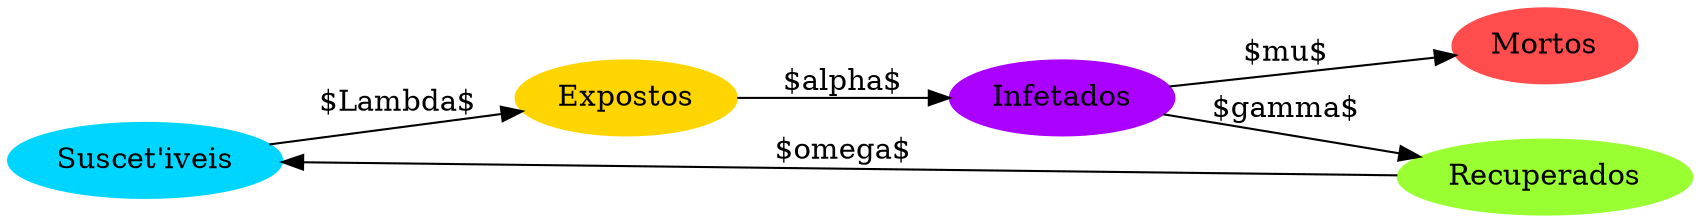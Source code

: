digraph "Modelo SIRD sem Vacinação" {
        graph[rankdir=LR]
        //graph[label="Modelo SIRD com Vacina\c{c}\~ao", labelloc=top, labeljust=left]

        node[style="rounded, filled", shape = oval]

        S [label="Suscet\'iveis"           , color="#00D5FF"]
        E [label="Expostos"                , color="#FFD500"]
        I [label="Infetados"               , color="#AA00FF"]
        R [label="Recuperados"             , color="#99FF33"]
        D [label="Mortos"                  , color="#FF4D4D"]

        S  -> E  [label="$\Lambda$"]
        E  -> I  [label="$\alpha$"]
        I  -> R  [label="$\gamma$"]
        I  -> D  [label="$\mu$"]
        R  -> S  [label="$\omega$"]
}
